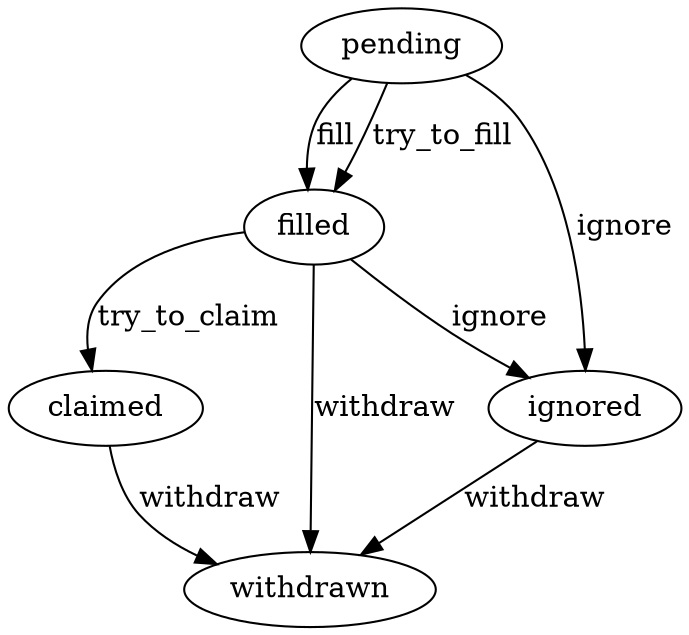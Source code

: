 digraph request_state_machine {
    node [] pending, filled, claimed, withdrawn, ignored;

    pending -> filled [label = fill];
    pending -> filled [label = try_to_fill];
    pending -> ignored [label = ignore];
    filled -> claimed [label = try_to_claim];
    claimed -> withdrawn [label = withdraw];
    filled -> withdrawn [label = withdraw];
    filled -> ignored [label = ignore];
    ignored -> withdrawn [label = withdraw];
}
